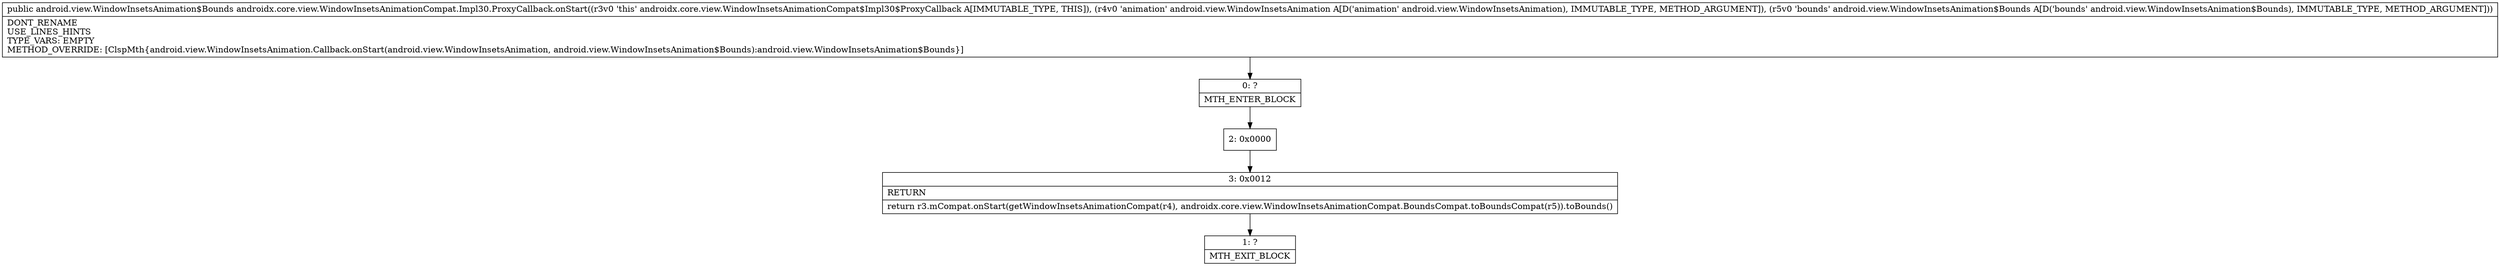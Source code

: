 digraph "CFG forandroidx.core.view.WindowInsetsAnimationCompat.Impl30.ProxyCallback.onStart(Landroid\/view\/WindowInsetsAnimation;Landroid\/view\/WindowInsetsAnimation$Bounds;)Landroid\/view\/WindowInsetsAnimation$Bounds;" {
Node_0 [shape=record,label="{0\:\ ?|MTH_ENTER_BLOCK\l}"];
Node_2 [shape=record,label="{2\:\ 0x0000}"];
Node_3 [shape=record,label="{3\:\ 0x0012|RETURN\l|return r3.mCompat.onStart(getWindowInsetsAnimationCompat(r4), androidx.core.view.WindowInsetsAnimationCompat.BoundsCompat.toBoundsCompat(r5)).toBounds()\l}"];
Node_1 [shape=record,label="{1\:\ ?|MTH_EXIT_BLOCK\l}"];
MethodNode[shape=record,label="{public android.view.WindowInsetsAnimation$Bounds androidx.core.view.WindowInsetsAnimationCompat.Impl30.ProxyCallback.onStart((r3v0 'this' androidx.core.view.WindowInsetsAnimationCompat$Impl30$ProxyCallback A[IMMUTABLE_TYPE, THIS]), (r4v0 'animation' android.view.WindowInsetsAnimation A[D('animation' android.view.WindowInsetsAnimation), IMMUTABLE_TYPE, METHOD_ARGUMENT]), (r5v0 'bounds' android.view.WindowInsetsAnimation$Bounds A[D('bounds' android.view.WindowInsetsAnimation$Bounds), IMMUTABLE_TYPE, METHOD_ARGUMENT]))  | DONT_RENAME\lUSE_LINES_HINTS\lTYPE_VARS: EMPTY\lMETHOD_OVERRIDE: [ClspMth\{android.view.WindowInsetsAnimation.Callback.onStart(android.view.WindowInsetsAnimation, android.view.WindowInsetsAnimation$Bounds):android.view.WindowInsetsAnimation$Bounds\}]\l}"];
MethodNode -> Node_0;Node_0 -> Node_2;
Node_2 -> Node_3;
Node_3 -> Node_1;
}

